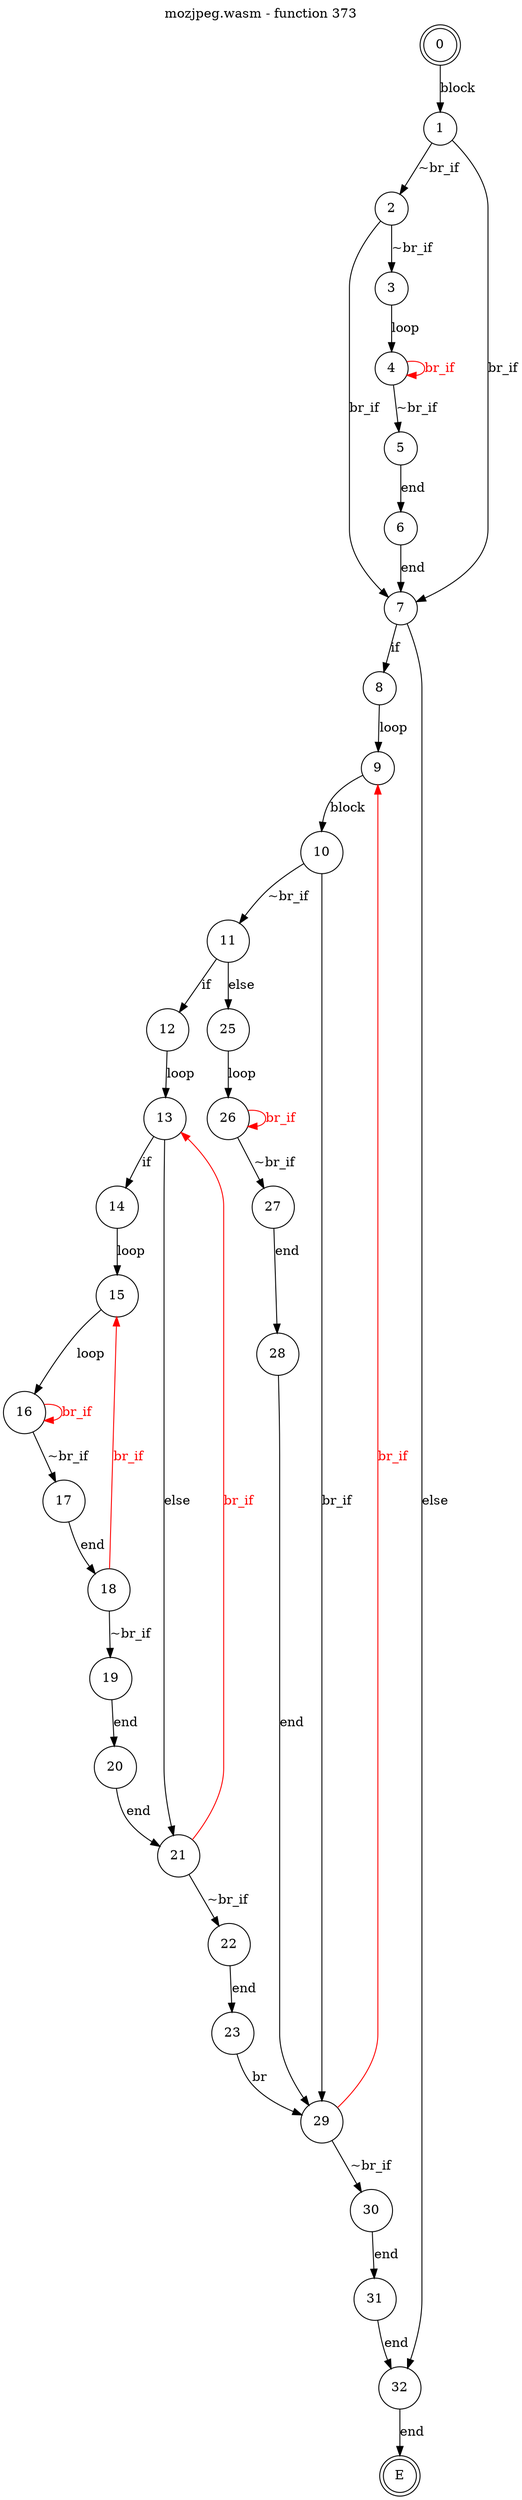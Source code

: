 digraph finite_state_machine {
    label = "mozjpeg.wasm - function 373"
    labelloc =  t
    labelfontsize = 16
    labelfontcolor = black
    labelfontname = "Helvetica"
    node [shape = doublecircle]; 0 E ;
    node [shape = circle];
    0 -> 1[label="block"];
    1 -> 2[label="~br_if"];
    1 -> 7[label="br_if"];
    2 -> 3[label="~br_if"];
    2 -> 7[label="br_if"];
    3 -> 4[label="loop"];
    4 -> 5[label="~br_if"];
    4 -> 4[color="red" fontcolor="red" label="br_if"];
    5 -> 6[label="end"];
    6 -> 7[label="end"];
    7 -> 8[label="if"];
    7 -> 32[label="else"];
    8 -> 9[label="loop"];
    9 -> 10[label="block"];
    10 -> 11[label="~br_if"];
    10 -> 29[label="br_if"];
    11 -> 12[label="if"];
    11 -> 25[label="else"];
    12 -> 13[label="loop"];
    13 -> 14[label="if"];
    13 -> 21[label="else"];
    14 -> 15[label="loop"];
    15 -> 16[label="loop"];
    16 -> 17[label="~br_if"];
    16 -> 16[color="red" fontcolor="red" label="br_if"];
    17 -> 18[label="end"];
    18 -> 19[label="~br_if"];
    18 -> 15[color="red" fontcolor="red" label="br_if"];
    19 -> 20[label="end"];
    20 -> 21[label="end"];
    21 -> 22[label="~br_if"];
    21 -> 13[color="red" fontcolor="red" label="br_if"];
    22 -> 23[label="end"];
    23 -> 29[label="br"];
    25 -> 26[label="loop"];
    26 -> 27[label="~br_if"];
    26 -> 26[color="red" fontcolor="red" label="br_if"];
    27 -> 28[label="end"];
    28 -> 29[label="end"];
    29 -> 30[label="~br_if"];
    29 -> 9[color="red" fontcolor="red" label="br_if"];
    30 -> 31[label="end"];
    31 -> 32[label="end"];
    32 -> E[label="end"];
}
